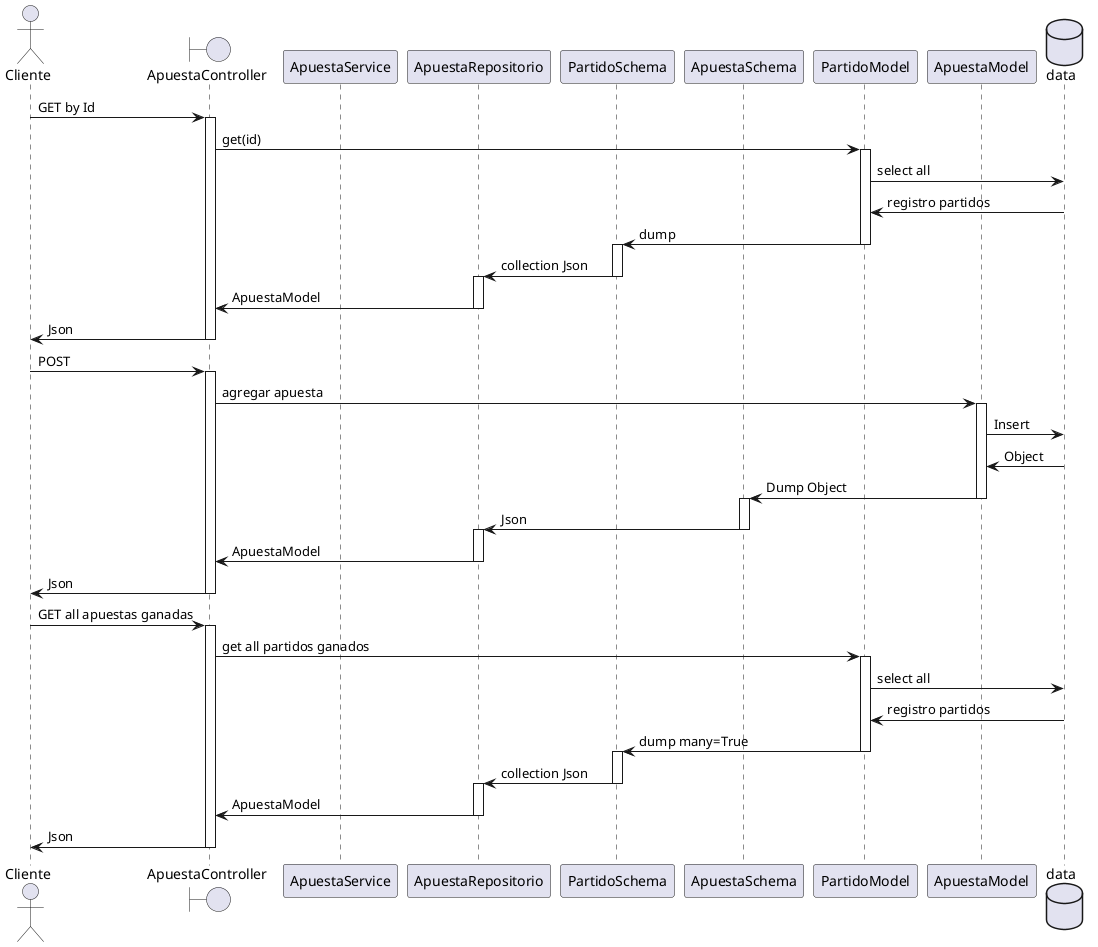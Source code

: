 @startuml

actor Cliente
boundary ApuestaController
participant ApuestaService
participant ApuestaRepositorio
participant PartidoSchema
participant ApuestaSchema
participant PartidoModel
participant ApuestaModel
database data

Cliente -> ApuestaController: GET by Id
activate ApuestaController
ApuestaController -> PartidoModel: get(id)
activate PartidoModel
PartidoModel -> data: select all
PartidoModel <- data: registro partidos
PartidoSchema <- PartidoModel: dump
deactivate PartidoModel
activate PartidoSchema
PartidoSchema -> ApuestaRepositorio: collection Json
deactivate PartidoSchema
activate ApuestaRepositorio
ApuestaController <- ApuestaRepositorio: ApuestaModel
deactivate ApuestaRepositorio
Cliente <- ApuestaController: Json
deactivate ApuestaController

Cliente -> ApuestaController: POST
activate ApuestaController
ApuestaController -> ApuestaModel: agregar apuesta
activate ApuestaModel
ApuestaModel -> data: Insert
ApuestaModel <- data: Object
ApuestaSchema <- ApuestaModel: Dump Object
deactivate ApuestaModel
activate ApuestaSchema
ApuestaSchema -> ApuestaRepositorio: Json
deactivate ApuestaSchema
activate ApuestaRepositorio
ApuestaController <- ApuestaRepositorio: ApuestaModel
deactivate ApuestaRepositorio
Cliente <- ApuestaController: Json
deactivate ApuestaController

Cliente -> ApuestaController: GET all apuestas ganadas
activate ApuestaController
ApuestaController -> PartidoModel: get all partidos ganados
activate PartidoModel
PartidoModel -> data: select all
PartidoModel <- data: registro partidos 
PartidoSchema <- PartidoModel: dump many=True
deactivate PartidoModel
activate PartidoSchema
PartidoSchema -> ApuestaRepositorio: collection Json
deactivate PartidoSchema
activate ApuestaRepositorio
ApuestaController <- ApuestaRepositorio: ApuestaModel
deactivate ApuestaRepositorio
Cliente <- ApuestaController: Json
deactivate ApuestaController

@enduml
